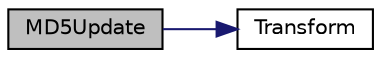 digraph "MD5Update"
{
  edge [fontname="Helvetica",fontsize="10",labelfontname="Helvetica",labelfontsize="10"];
  node [fontname="Helvetica",fontsize="10",shape=record];
  rankdir="LR";
  Node1 [label="MD5Update",height=0.2,width=0.4,color="black", fillcolor="grey75", style="filled", fontcolor="black"];
  Node1 -> Node2 [color="midnightblue",fontsize="10",style="solid"];
  Node2 [label="Transform",height=0.2,width=0.4,color="black", fillcolor="white", style="filled",URL="$md5__mit_8c.html#ac55fe357a139194f319aea9e7898d025"];
}
